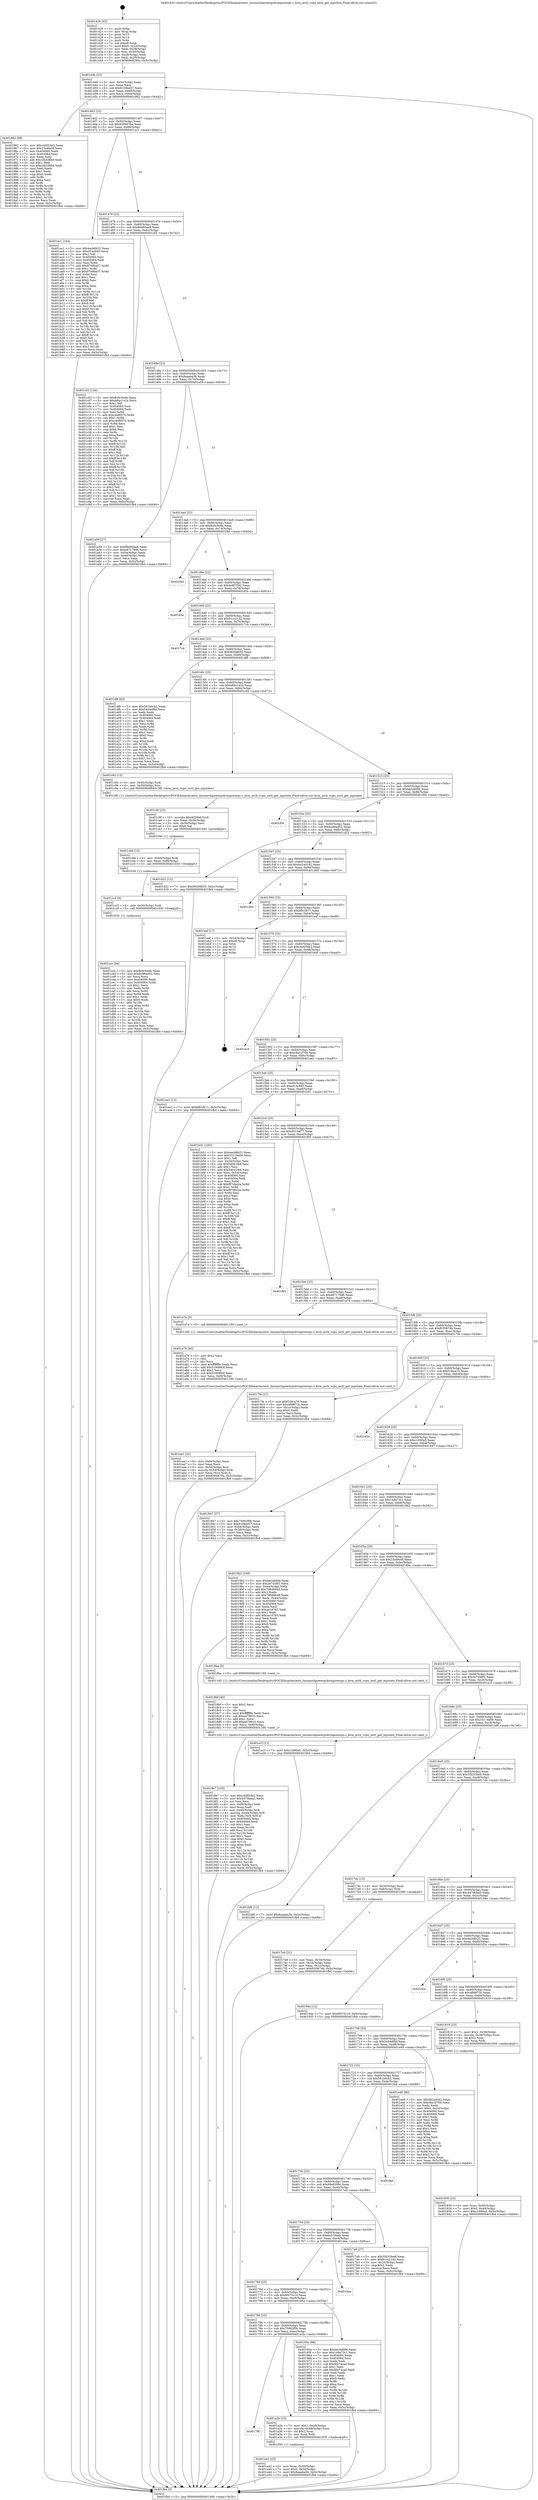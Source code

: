 digraph "0x401420" {
  label = "0x401420 (/mnt/c/Users/mathe/Desktop/tcc/POCII/binaries/extr_linuxarchpowerpckvmpowerpc.c_kvm_arch_vcpu_ioctl_get_mpstate_Final-ollvm.out::main(0))"
  labelloc = "t"
  node[shape=record]

  Entry [label="",width=0.3,height=0.3,shape=circle,fillcolor=black,style=filled]
  "0x40144b" [label="{
     0x40144b [23]\l
     | [instrs]\l
     &nbsp;&nbsp;0x40144b \<+3\>: mov -0x5c(%rbp),%eax\l
     &nbsp;&nbsp;0x40144e \<+2\>: mov %eax,%ecx\l
     &nbsp;&nbsp;0x401450 \<+6\>: sub $0x8108ed57,%ecx\l
     &nbsp;&nbsp;0x401456 \<+3\>: mov %eax,-0x60(%rbp)\l
     &nbsp;&nbsp;0x401459 \<+3\>: mov %ecx,-0x64(%rbp)\l
     &nbsp;&nbsp;0x40145c \<+6\>: je 0000000000401862 \<main+0x442\>\l
  }"]
  "0x401862" [label="{
     0x401862 [88]\l
     | [instrs]\l
     &nbsp;&nbsp;0x401862 \<+5\>: mov $0xc4d054e2,%eax\l
     &nbsp;&nbsp;0x401867 \<+5\>: mov $0x23a46c0f,%ecx\l
     &nbsp;&nbsp;0x40186c \<+7\>: mov 0x404060,%edx\l
     &nbsp;&nbsp;0x401873 \<+7\>: mov 0x404064,%esi\l
     &nbsp;&nbsp;0x40187a \<+2\>: mov %edx,%edi\l
     &nbsp;&nbsp;0x40187c \<+6\>: add $0xc3b338b9,%edi\l
     &nbsp;&nbsp;0x401882 \<+3\>: sub $0x1,%edi\l
     &nbsp;&nbsp;0x401885 \<+6\>: sub $0xc3b338b9,%edi\l
     &nbsp;&nbsp;0x40188b \<+3\>: imul %edi,%edx\l
     &nbsp;&nbsp;0x40188e \<+3\>: and $0x1,%edx\l
     &nbsp;&nbsp;0x401891 \<+3\>: cmp $0x0,%edx\l
     &nbsp;&nbsp;0x401894 \<+4\>: sete %r8b\l
     &nbsp;&nbsp;0x401898 \<+3\>: cmp $0xa,%esi\l
     &nbsp;&nbsp;0x40189b \<+4\>: setl %r9b\l
     &nbsp;&nbsp;0x40189f \<+3\>: mov %r8b,%r10b\l
     &nbsp;&nbsp;0x4018a2 \<+3\>: and %r9b,%r10b\l
     &nbsp;&nbsp;0x4018a5 \<+3\>: xor %r9b,%r8b\l
     &nbsp;&nbsp;0x4018a8 \<+3\>: or %r8b,%r10b\l
     &nbsp;&nbsp;0x4018ab \<+4\>: test $0x1,%r10b\l
     &nbsp;&nbsp;0x4018af \<+3\>: cmovne %ecx,%eax\l
     &nbsp;&nbsp;0x4018b2 \<+3\>: mov %eax,-0x5c(%rbp)\l
     &nbsp;&nbsp;0x4018b5 \<+5\>: jmp 0000000000401fb4 \<main+0xb94\>\l
  }"]
  "0x401462" [label="{
     0x401462 [22]\l
     | [instrs]\l
     &nbsp;&nbsp;0x401462 \<+5\>: jmp 0000000000401467 \<main+0x47\>\l
     &nbsp;&nbsp;0x401467 \<+3\>: mov -0x60(%rbp),%eax\l
     &nbsp;&nbsp;0x40146a \<+5\>: sub $0x839487ba,%eax\l
     &nbsp;&nbsp;0x40146f \<+3\>: mov %eax,-0x68(%rbp)\l
     &nbsp;&nbsp;0x401472 \<+6\>: je 0000000000401ac1 \<main+0x6a1\>\l
  }"]
  Exit [label="",width=0.3,height=0.3,shape=circle,fillcolor=black,style=filled,peripheries=2]
  "0x401ac1" [label="{
     0x401ac1 [144]\l
     | [instrs]\l
     &nbsp;&nbsp;0x401ac1 \<+5\>: mov $0x4ecb8b22,%eax\l
     &nbsp;&nbsp;0x401ac6 \<+5\>: mov $0xcf14c945,%ecx\l
     &nbsp;&nbsp;0x401acb \<+2\>: mov $0x1,%dl\l
     &nbsp;&nbsp;0x401acd \<+7\>: mov 0x404060,%esi\l
     &nbsp;&nbsp;0x401ad4 \<+7\>: mov 0x404064,%edi\l
     &nbsp;&nbsp;0x401adb \<+3\>: mov %esi,%r8d\l
     &nbsp;&nbsp;0x401ade \<+7\>: add $0x9709ba57,%r8d\l
     &nbsp;&nbsp;0x401ae5 \<+4\>: sub $0x1,%r8d\l
     &nbsp;&nbsp;0x401ae9 \<+7\>: sub $0x9709ba57,%r8d\l
     &nbsp;&nbsp;0x401af0 \<+4\>: imul %r8d,%esi\l
     &nbsp;&nbsp;0x401af4 \<+3\>: and $0x1,%esi\l
     &nbsp;&nbsp;0x401af7 \<+3\>: cmp $0x0,%esi\l
     &nbsp;&nbsp;0x401afa \<+4\>: sete %r9b\l
     &nbsp;&nbsp;0x401afe \<+3\>: cmp $0xa,%edi\l
     &nbsp;&nbsp;0x401b01 \<+4\>: setl %r10b\l
     &nbsp;&nbsp;0x401b05 \<+3\>: mov %r9b,%r11b\l
     &nbsp;&nbsp;0x401b08 \<+4\>: xor $0xff,%r11b\l
     &nbsp;&nbsp;0x401b0c \<+3\>: mov %r10b,%bl\l
     &nbsp;&nbsp;0x401b0f \<+3\>: xor $0xff,%bl\l
     &nbsp;&nbsp;0x401b12 \<+3\>: xor $0x0,%dl\l
     &nbsp;&nbsp;0x401b15 \<+3\>: mov %r11b,%r14b\l
     &nbsp;&nbsp;0x401b18 \<+4\>: and $0x0,%r14b\l
     &nbsp;&nbsp;0x401b1c \<+3\>: and %dl,%r9b\l
     &nbsp;&nbsp;0x401b1f \<+3\>: mov %bl,%r15b\l
     &nbsp;&nbsp;0x401b22 \<+4\>: and $0x0,%r15b\l
     &nbsp;&nbsp;0x401b26 \<+3\>: and %dl,%r10b\l
     &nbsp;&nbsp;0x401b29 \<+3\>: or %r9b,%r14b\l
     &nbsp;&nbsp;0x401b2c \<+3\>: or %r10b,%r15b\l
     &nbsp;&nbsp;0x401b2f \<+3\>: xor %r15b,%r14b\l
     &nbsp;&nbsp;0x401b32 \<+3\>: or %bl,%r11b\l
     &nbsp;&nbsp;0x401b35 \<+4\>: xor $0xff,%r11b\l
     &nbsp;&nbsp;0x401b39 \<+3\>: or $0x0,%dl\l
     &nbsp;&nbsp;0x401b3c \<+3\>: and %dl,%r11b\l
     &nbsp;&nbsp;0x401b3f \<+3\>: or %r11b,%r14b\l
     &nbsp;&nbsp;0x401b42 \<+4\>: test $0x1,%r14b\l
     &nbsp;&nbsp;0x401b46 \<+3\>: cmovne %ecx,%eax\l
     &nbsp;&nbsp;0x401b49 \<+3\>: mov %eax,-0x5c(%rbp)\l
     &nbsp;&nbsp;0x401b4c \<+5\>: jmp 0000000000401fb4 \<main+0xb94\>\l
  }"]
  "0x401478" [label="{
     0x401478 [22]\l
     | [instrs]\l
     &nbsp;&nbsp;0x401478 \<+5\>: jmp 000000000040147d \<main+0x5d\>\l
     &nbsp;&nbsp;0x40147d \<+3\>: mov -0x60(%rbp),%eax\l
     &nbsp;&nbsp;0x401480 \<+5\>: sub $0x86d94aa9,%eax\l
     &nbsp;&nbsp;0x401485 \<+3\>: mov %eax,-0x6c(%rbp)\l
     &nbsp;&nbsp;0x401488 \<+6\>: je 0000000000401c02 \<main+0x7e2\>\l
  }"]
  "0x401cce" [label="{
     0x401cce [84]\l
     | [instrs]\l
     &nbsp;&nbsp;0x401cce \<+5\>: mov $0x8c6c5e4b,%eax\l
     &nbsp;&nbsp;0x401cd3 \<+5\>: mov $0xbc96ed52,%esi\l
     &nbsp;&nbsp;0x401cd8 \<+2\>: xor %ecx,%ecx\l
     &nbsp;&nbsp;0x401cda \<+7\>: mov 0x404060,%edx\l
     &nbsp;&nbsp;0x401ce1 \<+8\>: mov 0x404064,%r8d\l
     &nbsp;&nbsp;0x401ce9 \<+3\>: sub $0x1,%ecx\l
     &nbsp;&nbsp;0x401cec \<+3\>: mov %edx,%r9d\l
     &nbsp;&nbsp;0x401cef \<+3\>: add %ecx,%r9d\l
     &nbsp;&nbsp;0x401cf2 \<+4\>: imul %r9d,%edx\l
     &nbsp;&nbsp;0x401cf6 \<+3\>: and $0x1,%edx\l
     &nbsp;&nbsp;0x401cf9 \<+3\>: cmp $0x0,%edx\l
     &nbsp;&nbsp;0x401cfc \<+4\>: sete %r10b\l
     &nbsp;&nbsp;0x401d00 \<+4\>: cmp $0xa,%r8d\l
     &nbsp;&nbsp;0x401d04 \<+4\>: setl %r11b\l
     &nbsp;&nbsp;0x401d08 \<+3\>: mov %r10b,%bl\l
     &nbsp;&nbsp;0x401d0b \<+3\>: and %r11b,%bl\l
     &nbsp;&nbsp;0x401d0e \<+3\>: xor %r11b,%r10b\l
     &nbsp;&nbsp;0x401d11 \<+3\>: or %r10b,%bl\l
     &nbsp;&nbsp;0x401d14 \<+3\>: test $0x1,%bl\l
     &nbsp;&nbsp;0x401d17 \<+3\>: cmovne %esi,%eax\l
     &nbsp;&nbsp;0x401d1a \<+3\>: mov %eax,-0x5c(%rbp)\l
     &nbsp;&nbsp;0x401d1d \<+5\>: jmp 0000000000401fb4 \<main+0xb94\>\l
  }"]
  "0x401c02" [label="{
     0x401c02 [144]\l
     | [instrs]\l
     &nbsp;&nbsp;0x401c02 \<+5\>: mov $0x8c6c5e4b,%eax\l
     &nbsp;&nbsp;0x401c07 \<+5\>: mov $0xb84c141b,%ecx\l
     &nbsp;&nbsp;0x401c0c \<+2\>: mov $0x1,%dl\l
     &nbsp;&nbsp;0x401c0e \<+7\>: mov 0x404060,%esi\l
     &nbsp;&nbsp;0x401c15 \<+7\>: mov 0x404064,%edi\l
     &nbsp;&nbsp;0x401c1c \<+3\>: mov %esi,%r8d\l
     &nbsp;&nbsp;0x401c1f \<+7\>: add $0xc4e8f370,%r8d\l
     &nbsp;&nbsp;0x401c26 \<+4\>: sub $0x1,%r8d\l
     &nbsp;&nbsp;0x401c2a \<+7\>: sub $0xc4e8f370,%r8d\l
     &nbsp;&nbsp;0x401c31 \<+4\>: imul %r8d,%esi\l
     &nbsp;&nbsp;0x401c35 \<+3\>: and $0x1,%esi\l
     &nbsp;&nbsp;0x401c38 \<+3\>: cmp $0x0,%esi\l
     &nbsp;&nbsp;0x401c3b \<+4\>: sete %r9b\l
     &nbsp;&nbsp;0x401c3f \<+3\>: cmp $0xa,%edi\l
     &nbsp;&nbsp;0x401c42 \<+4\>: setl %r10b\l
     &nbsp;&nbsp;0x401c46 \<+3\>: mov %r9b,%r11b\l
     &nbsp;&nbsp;0x401c49 \<+4\>: xor $0xff,%r11b\l
     &nbsp;&nbsp;0x401c4d \<+3\>: mov %r10b,%bl\l
     &nbsp;&nbsp;0x401c50 \<+3\>: xor $0xff,%bl\l
     &nbsp;&nbsp;0x401c53 \<+3\>: xor $0x1,%dl\l
     &nbsp;&nbsp;0x401c56 \<+3\>: mov %r11b,%r14b\l
     &nbsp;&nbsp;0x401c59 \<+4\>: and $0xff,%r14b\l
     &nbsp;&nbsp;0x401c5d \<+3\>: and %dl,%r9b\l
     &nbsp;&nbsp;0x401c60 \<+3\>: mov %bl,%r15b\l
     &nbsp;&nbsp;0x401c63 \<+4\>: and $0xff,%r15b\l
     &nbsp;&nbsp;0x401c67 \<+3\>: and %dl,%r10b\l
     &nbsp;&nbsp;0x401c6a \<+3\>: or %r9b,%r14b\l
     &nbsp;&nbsp;0x401c6d \<+3\>: or %r10b,%r15b\l
     &nbsp;&nbsp;0x401c70 \<+3\>: xor %r15b,%r14b\l
     &nbsp;&nbsp;0x401c73 \<+3\>: or %bl,%r11b\l
     &nbsp;&nbsp;0x401c76 \<+4\>: xor $0xff,%r11b\l
     &nbsp;&nbsp;0x401c7a \<+3\>: or $0x1,%dl\l
     &nbsp;&nbsp;0x401c7d \<+3\>: and %dl,%r11b\l
     &nbsp;&nbsp;0x401c80 \<+3\>: or %r11b,%r14b\l
     &nbsp;&nbsp;0x401c83 \<+4\>: test $0x1,%r14b\l
     &nbsp;&nbsp;0x401c87 \<+3\>: cmovne %ecx,%eax\l
     &nbsp;&nbsp;0x401c8a \<+3\>: mov %eax,-0x5c(%rbp)\l
     &nbsp;&nbsp;0x401c8d \<+5\>: jmp 0000000000401fb4 \<main+0xb94\>\l
  }"]
  "0x40148e" [label="{
     0x40148e [22]\l
     | [instrs]\l
     &nbsp;&nbsp;0x40148e \<+5\>: jmp 0000000000401493 \<main+0x73\>\l
     &nbsp;&nbsp;0x401493 \<+3\>: mov -0x60(%rbp),%eax\l
     &nbsp;&nbsp;0x401496 \<+5\>: sub $0x8aaaba3b,%eax\l
     &nbsp;&nbsp;0x40149b \<+3\>: mov %eax,-0x70(%rbp)\l
     &nbsp;&nbsp;0x40149e \<+6\>: je 0000000000401a59 \<main+0x639\>\l
  }"]
  "0x401cc5" [label="{
     0x401cc5 [9]\l
     | [instrs]\l
     &nbsp;&nbsp;0x401cc5 \<+4\>: mov -0x50(%rbp),%rdi\l
     &nbsp;&nbsp;0x401cc9 \<+5\>: call 0000000000401030 \<free@plt\>\l
     | [calls]\l
     &nbsp;&nbsp;0x401030 \{1\} (unknown)\l
  }"]
  "0x401a59" [label="{
     0x401a59 [27]\l
     | [instrs]\l
     &nbsp;&nbsp;0x401a59 \<+5\>: mov $0x86d94aa9,%eax\l
     &nbsp;&nbsp;0x401a5e \<+5\>: mov $0xe87179d6,%ecx\l
     &nbsp;&nbsp;0x401a63 \<+3\>: mov -0x54(%rbp),%edx\l
     &nbsp;&nbsp;0x401a66 \<+3\>: cmp -0x48(%rbp),%edx\l
     &nbsp;&nbsp;0x401a69 \<+3\>: cmovl %ecx,%eax\l
     &nbsp;&nbsp;0x401a6c \<+3\>: mov %eax,-0x5c(%rbp)\l
     &nbsp;&nbsp;0x401a6f \<+5\>: jmp 0000000000401fb4 \<main+0xb94\>\l
  }"]
  "0x4014a4" [label="{
     0x4014a4 [22]\l
     | [instrs]\l
     &nbsp;&nbsp;0x4014a4 \<+5\>: jmp 00000000004014a9 \<main+0x89\>\l
     &nbsp;&nbsp;0x4014a9 \<+3\>: mov -0x60(%rbp),%eax\l
     &nbsp;&nbsp;0x4014ac \<+5\>: sub $0x8c6c5e4b,%eax\l
     &nbsp;&nbsp;0x4014b1 \<+3\>: mov %eax,-0x74(%rbp)\l
     &nbsp;&nbsp;0x4014b4 \<+6\>: je 0000000000401f4d \<main+0xb2d\>\l
  }"]
  "0x401cb6" [label="{
     0x401cb6 [15]\l
     | [instrs]\l
     &nbsp;&nbsp;0x401cb6 \<+4\>: mov -0x40(%rbp),%rdi\l
     &nbsp;&nbsp;0x401cba \<+6\>: mov %eax,-0xf8(%rbp)\l
     &nbsp;&nbsp;0x401cc0 \<+5\>: call 0000000000401030 \<free@plt\>\l
     | [calls]\l
     &nbsp;&nbsp;0x401030 \{1\} (unknown)\l
  }"]
  "0x401f4d" [label="{
     0x401f4d\l
  }", style=dashed]
  "0x4014ba" [label="{
     0x4014ba [22]\l
     | [instrs]\l
     &nbsp;&nbsp;0x4014ba \<+5\>: jmp 00000000004014bf \<main+0x9f\>\l
     &nbsp;&nbsp;0x4014bf \<+3\>: mov -0x60(%rbp),%eax\l
     &nbsp;&nbsp;0x4014c2 \<+5\>: sub $0x8e8f7592,%eax\l
     &nbsp;&nbsp;0x4014c7 \<+3\>: mov %eax,-0x78(%rbp)\l
     &nbsp;&nbsp;0x4014ca \<+6\>: je 0000000000401d3a \<main+0x91a\>\l
  }"]
  "0x401c9f" [label="{
     0x401c9f [23]\l
     | [instrs]\l
     &nbsp;&nbsp;0x401c9f \<+10\>: movabs $0x4020b6,%rdi\l
     &nbsp;&nbsp;0x401ca9 \<+3\>: mov %eax,-0x58(%rbp)\l
     &nbsp;&nbsp;0x401cac \<+3\>: mov -0x58(%rbp),%esi\l
     &nbsp;&nbsp;0x401caf \<+2\>: mov $0x0,%al\l
     &nbsp;&nbsp;0x401cb1 \<+5\>: call 0000000000401040 \<printf@plt\>\l
     | [calls]\l
     &nbsp;&nbsp;0x401040 \{1\} (unknown)\l
  }"]
  "0x401d3a" [label="{
     0x401d3a\l
  }", style=dashed]
  "0x4014d0" [label="{
     0x4014d0 [22]\l
     | [instrs]\l
     &nbsp;&nbsp;0x4014d0 \<+5\>: jmp 00000000004014d5 \<main+0xb5\>\l
     &nbsp;&nbsp;0x4014d5 \<+3\>: mov -0x60(%rbp),%eax\l
     &nbsp;&nbsp;0x4014d8 \<+5\>: sub $0x91cc21d2,%eax\l
     &nbsp;&nbsp;0x4014dd \<+3\>: mov %eax,-0x7c(%rbp)\l
     &nbsp;&nbsp;0x4014e0 \<+6\>: je 00000000004017c4 \<main+0x3a4\>\l
  }"]
  "0x401aa1" [label="{
     0x401aa1 [32]\l
     | [instrs]\l
     &nbsp;&nbsp;0x401aa1 \<+6\>: mov -0xf4(%rbp),%ecx\l
     &nbsp;&nbsp;0x401aa7 \<+3\>: imul %eax,%ecx\l
     &nbsp;&nbsp;0x401aaa \<+4\>: mov -0x50(%rbp),%rsi\l
     &nbsp;&nbsp;0x401aae \<+4\>: movslq -0x54(%rbp),%rdi\l
     &nbsp;&nbsp;0x401ab2 \<+3\>: mov %ecx,(%rsi,%rdi,4)\l
     &nbsp;&nbsp;0x401ab5 \<+7\>: movl $0x839487ba,-0x5c(%rbp)\l
     &nbsp;&nbsp;0x401abc \<+5\>: jmp 0000000000401fb4 \<main+0xb94\>\l
  }"]
  "0x4017c4" [label="{
     0x4017c4\l
  }", style=dashed]
  "0x4014e6" [label="{
     0x4014e6 [22]\l
     | [instrs]\l
     &nbsp;&nbsp;0x4014e6 \<+5\>: jmp 00000000004014eb \<main+0xcb\>\l
     &nbsp;&nbsp;0x4014eb \<+3\>: mov -0x60(%rbp),%eax\l
     &nbsp;&nbsp;0x4014ee \<+5\>: sub $0x96306b35,%eax\l
     &nbsp;&nbsp;0x4014f3 \<+3\>: mov %eax,-0x80(%rbp)\l
     &nbsp;&nbsp;0x4014f6 \<+6\>: je 0000000000401df6 \<main+0x9d6\>\l
  }"]
  "0x401a79" [label="{
     0x401a79 [40]\l
     | [instrs]\l
     &nbsp;&nbsp;0x401a79 \<+5\>: mov $0x2,%ecx\l
     &nbsp;&nbsp;0x401a7e \<+1\>: cltd\l
     &nbsp;&nbsp;0x401a7f \<+2\>: idiv %ecx\l
     &nbsp;&nbsp;0x401a81 \<+6\>: imul $0xfffffffe,%edx,%ecx\l
     &nbsp;&nbsp;0x401a87 \<+6\>: add $0x5190983f,%ecx\l
     &nbsp;&nbsp;0x401a8d \<+3\>: add $0x1,%ecx\l
     &nbsp;&nbsp;0x401a90 \<+6\>: sub $0x5190983f,%ecx\l
     &nbsp;&nbsp;0x401a96 \<+6\>: mov %ecx,-0xf4(%rbp)\l
     &nbsp;&nbsp;0x401a9c \<+5\>: call 0000000000401160 \<next_i\>\l
     | [calls]\l
     &nbsp;&nbsp;0x401160 \{1\} (/mnt/c/Users/mathe/Desktop/tcc/POCII/binaries/extr_linuxarchpowerpckvmpowerpc.c_kvm_arch_vcpu_ioctl_get_mpstate_Final-ollvm.out::next_i)\l
  }"]
  "0x401df6" [label="{
     0x401df6 [83]\l
     | [instrs]\l
     &nbsp;&nbsp;0x401df6 \<+5\>: mov $0x581b0cb2,%eax\l
     &nbsp;&nbsp;0x401dfb \<+5\>: mov $0x5444d9bf,%ecx\l
     &nbsp;&nbsp;0x401e00 \<+2\>: xor %edx,%edx\l
     &nbsp;&nbsp;0x401e02 \<+7\>: mov 0x404060,%esi\l
     &nbsp;&nbsp;0x401e09 \<+7\>: mov 0x404064,%edi\l
     &nbsp;&nbsp;0x401e10 \<+3\>: sub $0x1,%edx\l
     &nbsp;&nbsp;0x401e13 \<+3\>: mov %esi,%r8d\l
     &nbsp;&nbsp;0x401e16 \<+3\>: add %edx,%r8d\l
     &nbsp;&nbsp;0x401e19 \<+4\>: imul %r8d,%esi\l
     &nbsp;&nbsp;0x401e1d \<+3\>: and $0x1,%esi\l
     &nbsp;&nbsp;0x401e20 \<+3\>: cmp $0x0,%esi\l
     &nbsp;&nbsp;0x401e23 \<+4\>: sete %r9b\l
     &nbsp;&nbsp;0x401e27 \<+3\>: cmp $0xa,%edi\l
     &nbsp;&nbsp;0x401e2a \<+4\>: setl %r10b\l
     &nbsp;&nbsp;0x401e2e \<+3\>: mov %r9b,%r11b\l
     &nbsp;&nbsp;0x401e31 \<+3\>: and %r10b,%r11b\l
     &nbsp;&nbsp;0x401e34 \<+3\>: xor %r10b,%r9b\l
     &nbsp;&nbsp;0x401e37 \<+3\>: or %r9b,%r11b\l
     &nbsp;&nbsp;0x401e3a \<+4\>: test $0x1,%r11b\l
     &nbsp;&nbsp;0x401e3e \<+3\>: cmovne %ecx,%eax\l
     &nbsp;&nbsp;0x401e41 \<+3\>: mov %eax,-0x5c(%rbp)\l
     &nbsp;&nbsp;0x401e44 \<+5\>: jmp 0000000000401fb4 \<main+0xb94\>\l
  }"]
  "0x4014fc" [label="{
     0x4014fc [25]\l
     | [instrs]\l
     &nbsp;&nbsp;0x4014fc \<+5\>: jmp 0000000000401501 \<main+0xe1\>\l
     &nbsp;&nbsp;0x401501 \<+3\>: mov -0x60(%rbp),%eax\l
     &nbsp;&nbsp;0x401504 \<+5\>: sub $0xb84c141b,%eax\l
     &nbsp;&nbsp;0x401509 \<+6\>: mov %eax,-0x84(%rbp)\l
     &nbsp;&nbsp;0x40150f \<+6\>: je 0000000000401c92 \<main+0x872\>\l
  }"]
  "0x401a42" [label="{
     0x401a42 [23]\l
     | [instrs]\l
     &nbsp;&nbsp;0x401a42 \<+4\>: mov %rax,-0x50(%rbp)\l
     &nbsp;&nbsp;0x401a46 \<+7\>: movl $0x0,-0x54(%rbp)\l
     &nbsp;&nbsp;0x401a4d \<+7\>: movl $0x8aaaba3b,-0x5c(%rbp)\l
     &nbsp;&nbsp;0x401a54 \<+5\>: jmp 0000000000401fb4 \<main+0xb94\>\l
  }"]
  "0x401c92" [label="{
     0x401c92 [13]\l
     | [instrs]\l
     &nbsp;&nbsp;0x401c92 \<+4\>: mov -0x40(%rbp),%rdi\l
     &nbsp;&nbsp;0x401c96 \<+4\>: mov -0x50(%rbp),%rsi\l
     &nbsp;&nbsp;0x401c9a \<+5\>: call 00000000004013f0 \<kvm_arch_vcpu_ioctl_get_mpstate\>\l
     | [calls]\l
     &nbsp;&nbsp;0x4013f0 \{1\} (/mnt/c/Users/mathe/Desktop/tcc/POCII/binaries/extr_linuxarchpowerpckvmpowerpc.c_kvm_arch_vcpu_ioctl_get_mpstate_Final-ollvm.out::kvm_arch_vcpu_ioctl_get_mpstate)\l
  }"]
  "0x401515" [label="{
     0x401515 [25]\l
     | [instrs]\l
     &nbsp;&nbsp;0x401515 \<+5\>: jmp 000000000040151a \<main+0xfa\>\l
     &nbsp;&nbsp;0x40151a \<+3\>: mov -0x60(%rbp),%eax\l
     &nbsp;&nbsp;0x40151d \<+5\>: sub $0xbb3a66fd,%eax\l
     &nbsp;&nbsp;0x401522 \<+6\>: mov %eax,-0x88(%rbp)\l
     &nbsp;&nbsp;0x401528 \<+6\>: je 0000000000401f0d \<main+0xaed\>\l
  }"]
  "0x40179f" [label="{
     0x40179f\l
  }", style=dashed]
  "0x401f0d" [label="{
     0x401f0d\l
  }", style=dashed]
  "0x40152e" [label="{
     0x40152e [25]\l
     | [instrs]\l
     &nbsp;&nbsp;0x40152e \<+5\>: jmp 0000000000401533 \<main+0x113\>\l
     &nbsp;&nbsp;0x401533 \<+3\>: mov -0x60(%rbp),%eax\l
     &nbsp;&nbsp;0x401536 \<+5\>: sub $0xbc96ed52,%eax\l
     &nbsp;&nbsp;0x40153b \<+6\>: mov %eax,-0x8c(%rbp)\l
     &nbsp;&nbsp;0x401541 \<+6\>: je 0000000000401d22 \<main+0x902\>\l
  }"]
  "0x401a2b" [label="{
     0x401a2b [23]\l
     | [instrs]\l
     &nbsp;&nbsp;0x401a2b \<+7\>: movl $0x1,-0x48(%rbp)\l
     &nbsp;&nbsp;0x401a32 \<+4\>: movslq -0x48(%rbp),%rax\l
     &nbsp;&nbsp;0x401a36 \<+4\>: shl $0x2,%rax\l
     &nbsp;&nbsp;0x401a3a \<+3\>: mov %rax,%rdi\l
     &nbsp;&nbsp;0x401a3d \<+5\>: call 0000000000401050 \<malloc@plt\>\l
     | [calls]\l
     &nbsp;&nbsp;0x401050 \{1\} (unknown)\l
  }"]
  "0x401d22" [label="{
     0x401d22 [12]\l
     | [instrs]\l
     &nbsp;&nbsp;0x401d22 \<+7\>: movl $0x96306b35,-0x5c(%rbp)\l
     &nbsp;&nbsp;0x401d29 \<+5\>: jmp 0000000000401fb4 \<main+0xb94\>\l
  }"]
  "0x401547" [label="{
     0x401547 [25]\l
     | [instrs]\l
     &nbsp;&nbsp;0x401547 \<+5\>: jmp 000000000040154c \<main+0x12c\>\l
     &nbsp;&nbsp;0x40154c \<+3\>: mov -0x60(%rbp),%eax\l
     &nbsp;&nbsp;0x40154f \<+5\>: sub $0xbd1e0182,%eax\l
     &nbsp;&nbsp;0x401554 \<+6\>: mov %eax,-0x90(%rbp)\l
     &nbsp;&nbsp;0x40155a \<+6\>: je 0000000000401d92 \<main+0x972\>\l
  }"]
  "0x401786" [label="{
     0x401786 [25]\l
     | [instrs]\l
     &nbsp;&nbsp;0x401786 \<+5\>: jmp 000000000040178b \<main+0x36b\>\l
     &nbsp;&nbsp;0x40178b \<+3\>: mov -0x60(%rbp),%eax\l
     &nbsp;&nbsp;0x40178e \<+5\>: sub $0x75902f0b,%eax\l
     &nbsp;&nbsp;0x401793 \<+6\>: mov %eax,-0xec(%rbp)\l
     &nbsp;&nbsp;0x401799 \<+6\>: je 0000000000401a2b \<main+0x60b\>\l
  }"]
  "0x401d92" [label="{
     0x401d92\l
  }", style=dashed]
  "0x401560" [label="{
     0x401560 [25]\l
     | [instrs]\l
     &nbsp;&nbsp;0x401560 \<+5\>: jmp 0000000000401565 \<main+0x145\>\l
     &nbsp;&nbsp;0x401565 \<+3\>: mov -0x60(%rbp),%eax\l
     &nbsp;&nbsp;0x401568 \<+5\>: sub $0xbfb1fb71,%eax\l
     &nbsp;&nbsp;0x40156d \<+6\>: mov %eax,-0x94(%rbp)\l
     &nbsp;&nbsp;0x401573 \<+6\>: je 0000000000401eaf \<main+0xa8f\>\l
  }"]
  "0x40195a" [label="{
     0x40195a [88]\l
     | [instrs]\l
     &nbsp;&nbsp;0x40195a \<+5\>: mov $0xbb3a66fd,%eax\l
     &nbsp;&nbsp;0x40195f \<+5\>: mov $0x149a73c1,%ecx\l
     &nbsp;&nbsp;0x401964 \<+7\>: mov 0x404060,%edx\l
     &nbsp;&nbsp;0x40196b \<+7\>: mov 0x404064,%esi\l
     &nbsp;&nbsp;0x401972 \<+2\>: mov %edx,%edi\l
     &nbsp;&nbsp;0x401974 \<+6\>: sub $0xfd474cad,%edi\l
     &nbsp;&nbsp;0x40197a \<+3\>: sub $0x1,%edi\l
     &nbsp;&nbsp;0x40197d \<+6\>: add $0xfd474cad,%edi\l
     &nbsp;&nbsp;0x401983 \<+3\>: imul %edi,%edx\l
     &nbsp;&nbsp;0x401986 \<+3\>: and $0x1,%edx\l
     &nbsp;&nbsp;0x401989 \<+3\>: cmp $0x0,%edx\l
     &nbsp;&nbsp;0x40198c \<+4\>: sete %r8b\l
     &nbsp;&nbsp;0x401990 \<+3\>: cmp $0xa,%esi\l
     &nbsp;&nbsp;0x401993 \<+4\>: setl %r9b\l
     &nbsp;&nbsp;0x401997 \<+3\>: mov %r8b,%r10b\l
     &nbsp;&nbsp;0x40199a \<+3\>: and %r9b,%r10b\l
     &nbsp;&nbsp;0x40199d \<+3\>: xor %r9b,%r8b\l
     &nbsp;&nbsp;0x4019a0 \<+3\>: or %r8b,%r10b\l
     &nbsp;&nbsp;0x4019a3 \<+4\>: test $0x1,%r10b\l
     &nbsp;&nbsp;0x4019a7 \<+3\>: cmovne %ecx,%eax\l
     &nbsp;&nbsp;0x4019aa \<+3\>: mov %eax,-0x5c(%rbp)\l
     &nbsp;&nbsp;0x4019ad \<+5\>: jmp 0000000000401fb4 \<main+0xb94\>\l
  }"]
  "0x401eaf" [label="{
     0x401eaf [17]\l
     | [instrs]\l
     &nbsp;&nbsp;0x401eaf \<+3\>: mov -0x24(%rbp),%eax\l
     &nbsp;&nbsp;0x401eb2 \<+7\>: add $0xe8,%rsp\l
     &nbsp;&nbsp;0x401eb9 \<+1\>: pop %rbx\l
     &nbsp;&nbsp;0x401eba \<+2\>: pop %r14\l
     &nbsp;&nbsp;0x401ebc \<+2\>: pop %r15\l
     &nbsp;&nbsp;0x401ebe \<+1\>: pop %rbp\l
     &nbsp;&nbsp;0x401ebf \<+1\>: ret\l
  }"]
  "0x401579" [label="{
     0x401579 [25]\l
     | [instrs]\l
     &nbsp;&nbsp;0x401579 \<+5\>: jmp 000000000040157e \<main+0x15e\>\l
     &nbsp;&nbsp;0x40157e \<+3\>: mov -0x60(%rbp),%eax\l
     &nbsp;&nbsp;0x401581 \<+5\>: sub $0xc4d054e2,%eax\l
     &nbsp;&nbsp;0x401586 \<+6\>: mov %eax,-0x98(%rbp)\l
     &nbsp;&nbsp;0x40158c \<+6\>: je 0000000000401ec0 \<main+0xaa0\>\l
  }"]
  "0x40176d" [label="{
     0x40176d [25]\l
     | [instrs]\l
     &nbsp;&nbsp;0x40176d \<+5\>: jmp 0000000000401772 \<main+0x352\>\l
     &nbsp;&nbsp;0x401772 \<+3\>: mov -0x60(%rbp),%eax\l
     &nbsp;&nbsp;0x401775 \<+5\>: sub $0x6f475c10,%eax\l
     &nbsp;&nbsp;0x40177a \<+6\>: mov %eax,-0xe8(%rbp)\l
     &nbsp;&nbsp;0x401780 \<+6\>: je 000000000040195a \<main+0x53a\>\l
  }"]
  "0x401ec0" [label="{
     0x401ec0\l
  }", style=dashed]
  "0x401592" [label="{
     0x401592 [25]\l
     | [instrs]\l
     &nbsp;&nbsp;0x401592 \<+5\>: jmp 0000000000401597 \<main+0x177\>\l
     &nbsp;&nbsp;0x401597 \<+3\>: mov -0x60(%rbp),%eax\l
     &nbsp;&nbsp;0x40159a \<+5\>: sub $0xc8a1d709,%eax\l
     &nbsp;&nbsp;0x40159f \<+6\>: mov %eax,-0x9c(%rbp)\l
     &nbsp;&nbsp;0x4015a5 \<+6\>: je 0000000000401ea3 \<main+0xa83\>\l
  }"]
  "0x401dea" [label="{
     0x401dea\l
  }", style=dashed]
  "0x401ea3" [label="{
     0x401ea3 [12]\l
     | [instrs]\l
     &nbsp;&nbsp;0x401ea3 \<+7\>: movl $0xbfb1fb71,-0x5c(%rbp)\l
     &nbsp;&nbsp;0x401eaa \<+5\>: jmp 0000000000401fb4 \<main+0xb94\>\l
  }"]
  "0x4015ab" [label="{
     0x4015ab [25]\l
     | [instrs]\l
     &nbsp;&nbsp;0x4015ab \<+5\>: jmp 00000000004015b0 \<main+0x190\>\l
     &nbsp;&nbsp;0x4015b0 \<+3\>: mov -0x60(%rbp),%eax\l
     &nbsp;&nbsp;0x4015b3 \<+5\>: sub $0xcf14c945,%eax\l
     &nbsp;&nbsp;0x4015b8 \<+6\>: mov %eax,-0xa0(%rbp)\l
     &nbsp;&nbsp;0x4015be \<+6\>: je 0000000000401b51 \<main+0x731\>\l
  }"]
  "0x4018e7" [label="{
     0x4018e7 [103]\l
     | [instrs]\l
     &nbsp;&nbsp;0x4018e7 \<+5\>: mov $0xc4d054e2,%ecx\l
     &nbsp;&nbsp;0x4018ec \<+5\>: mov $0x4479bba5,%edx\l
     &nbsp;&nbsp;0x4018f1 \<+2\>: xor %esi,%esi\l
     &nbsp;&nbsp;0x4018f3 \<+6\>: mov -0xf0(%rbp),%edi\l
     &nbsp;&nbsp;0x4018f9 \<+3\>: imul %eax,%edi\l
     &nbsp;&nbsp;0x4018fc \<+4\>: mov -0x40(%rbp),%r8\l
     &nbsp;&nbsp;0x401900 \<+4\>: movslq -0x44(%rbp),%r9\l
     &nbsp;&nbsp;0x401904 \<+4\>: mov %edi,(%r8,%r9,4)\l
     &nbsp;&nbsp;0x401908 \<+7\>: mov 0x404060,%eax\l
     &nbsp;&nbsp;0x40190f \<+7\>: mov 0x404064,%edi\l
     &nbsp;&nbsp;0x401916 \<+3\>: sub $0x1,%esi\l
     &nbsp;&nbsp;0x401919 \<+3\>: mov %eax,%r10d\l
     &nbsp;&nbsp;0x40191c \<+3\>: add %esi,%r10d\l
     &nbsp;&nbsp;0x40191f \<+4\>: imul %r10d,%eax\l
     &nbsp;&nbsp;0x401923 \<+3\>: and $0x1,%eax\l
     &nbsp;&nbsp;0x401926 \<+3\>: cmp $0x0,%eax\l
     &nbsp;&nbsp;0x401929 \<+4\>: sete %r11b\l
     &nbsp;&nbsp;0x40192d \<+3\>: cmp $0xa,%edi\l
     &nbsp;&nbsp;0x401930 \<+3\>: setl %bl\l
     &nbsp;&nbsp;0x401933 \<+3\>: mov %r11b,%r14b\l
     &nbsp;&nbsp;0x401936 \<+3\>: and %bl,%r14b\l
     &nbsp;&nbsp;0x401939 \<+3\>: xor %bl,%r11b\l
     &nbsp;&nbsp;0x40193c \<+3\>: or %r11b,%r14b\l
     &nbsp;&nbsp;0x40193f \<+4\>: test $0x1,%r14b\l
     &nbsp;&nbsp;0x401943 \<+3\>: cmovne %edx,%ecx\l
     &nbsp;&nbsp;0x401946 \<+3\>: mov %ecx,-0x5c(%rbp)\l
     &nbsp;&nbsp;0x401949 \<+5\>: jmp 0000000000401fb4 \<main+0xb94\>\l
  }"]
  "0x401b51" [label="{
     0x401b51 [165]\l
     | [instrs]\l
     &nbsp;&nbsp;0x401b51 \<+5\>: mov $0x4ecb8b22,%eax\l
     &nbsp;&nbsp;0x401b56 \<+5\>: mov $0x33116e09,%ecx\l
     &nbsp;&nbsp;0x401b5b \<+2\>: mov $0x1,%dl\l
     &nbsp;&nbsp;0x401b5d \<+3\>: mov -0x54(%rbp),%esi\l
     &nbsp;&nbsp;0x401b60 \<+6\>: sub $0x54041fe4,%esi\l
     &nbsp;&nbsp;0x401b66 \<+3\>: add $0x1,%esi\l
     &nbsp;&nbsp;0x401b69 \<+6\>: add $0x54041fe4,%esi\l
     &nbsp;&nbsp;0x401b6f \<+3\>: mov %esi,-0x54(%rbp)\l
     &nbsp;&nbsp;0x401b72 \<+7\>: mov 0x404060,%esi\l
     &nbsp;&nbsp;0x401b79 \<+7\>: mov 0x404064,%edi\l
     &nbsp;&nbsp;0x401b80 \<+3\>: mov %esi,%r8d\l
     &nbsp;&nbsp;0x401b83 \<+7\>: sub $0xf87dbe2a,%r8d\l
     &nbsp;&nbsp;0x401b8a \<+4\>: sub $0x1,%r8d\l
     &nbsp;&nbsp;0x401b8e \<+7\>: add $0xf87dbe2a,%r8d\l
     &nbsp;&nbsp;0x401b95 \<+4\>: imul %r8d,%esi\l
     &nbsp;&nbsp;0x401b99 \<+3\>: and $0x1,%esi\l
     &nbsp;&nbsp;0x401b9c \<+3\>: cmp $0x0,%esi\l
     &nbsp;&nbsp;0x401b9f \<+4\>: sete %r9b\l
     &nbsp;&nbsp;0x401ba3 \<+3\>: cmp $0xa,%edi\l
     &nbsp;&nbsp;0x401ba6 \<+4\>: setl %r10b\l
     &nbsp;&nbsp;0x401baa \<+3\>: mov %r9b,%r11b\l
     &nbsp;&nbsp;0x401bad \<+4\>: xor $0xff,%r11b\l
     &nbsp;&nbsp;0x401bb1 \<+3\>: mov %r10b,%bl\l
     &nbsp;&nbsp;0x401bb4 \<+3\>: xor $0xff,%bl\l
     &nbsp;&nbsp;0x401bb7 \<+3\>: xor $0x1,%dl\l
     &nbsp;&nbsp;0x401bba \<+3\>: mov %r11b,%r14b\l
     &nbsp;&nbsp;0x401bbd \<+4\>: and $0xff,%r14b\l
     &nbsp;&nbsp;0x401bc1 \<+3\>: and %dl,%r9b\l
     &nbsp;&nbsp;0x401bc4 \<+3\>: mov %bl,%r15b\l
     &nbsp;&nbsp;0x401bc7 \<+4\>: and $0xff,%r15b\l
     &nbsp;&nbsp;0x401bcb \<+3\>: and %dl,%r10b\l
     &nbsp;&nbsp;0x401bce \<+3\>: or %r9b,%r14b\l
     &nbsp;&nbsp;0x401bd1 \<+3\>: or %r10b,%r15b\l
     &nbsp;&nbsp;0x401bd4 \<+3\>: xor %r15b,%r14b\l
     &nbsp;&nbsp;0x401bd7 \<+3\>: or %bl,%r11b\l
     &nbsp;&nbsp;0x401bda \<+4\>: xor $0xff,%r11b\l
     &nbsp;&nbsp;0x401bde \<+3\>: or $0x1,%dl\l
     &nbsp;&nbsp;0x401be1 \<+3\>: and %dl,%r11b\l
     &nbsp;&nbsp;0x401be4 \<+3\>: or %r11b,%r14b\l
     &nbsp;&nbsp;0x401be7 \<+4\>: test $0x1,%r14b\l
     &nbsp;&nbsp;0x401beb \<+3\>: cmovne %ecx,%eax\l
     &nbsp;&nbsp;0x401bee \<+3\>: mov %eax,-0x5c(%rbp)\l
     &nbsp;&nbsp;0x401bf1 \<+5\>: jmp 0000000000401fb4 \<main+0xb94\>\l
  }"]
  "0x4015c4" [label="{
     0x4015c4 [25]\l
     | [instrs]\l
     &nbsp;&nbsp;0x4015c4 \<+5\>: jmp 00000000004015c9 \<main+0x1a9\>\l
     &nbsp;&nbsp;0x4015c9 \<+3\>: mov -0x60(%rbp),%eax\l
     &nbsp;&nbsp;0x4015cc \<+5\>: sub $0xd515ef77,%eax\l
     &nbsp;&nbsp;0x4015d1 \<+6\>: mov %eax,-0xa4(%rbp)\l
     &nbsp;&nbsp;0x4015d7 \<+6\>: je 0000000000401f95 \<main+0xb75\>\l
  }"]
  "0x4018bf" [label="{
     0x4018bf [40]\l
     | [instrs]\l
     &nbsp;&nbsp;0x4018bf \<+5\>: mov $0x2,%ecx\l
     &nbsp;&nbsp;0x4018c4 \<+1\>: cltd\l
     &nbsp;&nbsp;0x4018c5 \<+2\>: idiv %ecx\l
     &nbsp;&nbsp;0x4018c7 \<+6\>: imul $0xfffffffe,%edx,%ecx\l
     &nbsp;&nbsp;0x4018cd \<+6\>: sub $0xed79910,%ecx\l
     &nbsp;&nbsp;0x4018d3 \<+3\>: add $0x1,%ecx\l
     &nbsp;&nbsp;0x4018d6 \<+6\>: add $0xed79910,%ecx\l
     &nbsp;&nbsp;0x4018dc \<+6\>: mov %ecx,-0xf0(%rbp)\l
     &nbsp;&nbsp;0x4018e2 \<+5\>: call 0000000000401160 \<next_i\>\l
     | [calls]\l
     &nbsp;&nbsp;0x401160 \{1\} (/mnt/c/Users/mathe/Desktop/tcc/POCII/binaries/extr_linuxarchpowerpckvmpowerpc.c_kvm_arch_vcpu_ioctl_get_mpstate_Final-ollvm.out::next_i)\l
  }"]
  "0x401f95" [label="{
     0x401f95\l
  }", style=dashed]
  "0x4015dd" [label="{
     0x4015dd [25]\l
     | [instrs]\l
     &nbsp;&nbsp;0x4015dd \<+5\>: jmp 00000000004015e2 \<main+0x1c2\>\l
     &nbsp;&nbsp;0x4015e2 \<+3\>: mov -0x60(%rbp),%eax\l
     &nbsp;&nbsp;0x4015e5 \<+5\>: sub $0xe87179d6,%eax\l
     &nbsp;&nbsp;0x4015ea \<+6\>: mov %eax,-0xa8(%rbp)\l
     &nbsp;&nbsp;0x4015f0 \<+6\>: je 0000000000401a74 \<main+0x654\>\l
  }"]
  "0x401830" [label="{
     0x401830 [23]\l
     | [instrs]\l
     &nbsp;&nbsp;0x401830 \<+4\>: mov %rax,-0x40(%rbp)\l
     &nbsp;&nbsp;0x401834 \<+7\>: movl $0x0,-0x44(%rbp)\l
     &nbsp;&nbsp;0x40183b \<+7\>: movl $0xc1690a5,-0x5c(%rbp)\l
     &nbsp;&nbsp;0x401842 \<+5\>: jmp 0000000000401fb4 \<main+0xb94\>\l
  }"]
  "0x401a74" [label="{
     0x401a74 [5]\l
     | [instrs]\l
     &nbsp;&nbsp;0x401a74 \<+5\>: call 0000000000401160 \<next_i\>\l
     | [calls]\l
     &nbsp;&nbsp;0x401160 \{1\} (/mnt/c/Users/mathe/Desktop/tcc/POCII/binaries/extr_linuxarchpowerpckvmpowerpc.c_kvm_arch_vcpu_ioctl_get_mpstate_Final-ollvm.out::next_i)\l
  }"]
  "0x4015f6" [label="{
     0x4015f6 [25]\l
     | [instrs]\l
     &nbsp;&nbsp;0x4015f6 \<+5\>: jmp 00000000004015fb \<main+0x1db\>\l
     &nbsp;&nbsp;0x4015fb \<+3\>: mov -0x60(%rbp),%eax\l
     &nbsp;&nbsp;0x4015fe \<+5\>: sub $0xf035674b,%eax\l
     &nbsp;&nbsp;0x401603 \<+6\>: mov %eax,-0xac(%rbp)\l
     &nbsp;&nbsp;0x401609 \<+6\>: je 00000000004017fe \<main+0x3de\>\l
  }"]
  "0x4017e9" [label="{
     0x4017e9 [21]\l
     | [instrs]\l
     &nbsp;&nbsp;0x4017e9 \<+3\>: mov %eax,-0x34(%rbp)\l
     &nbsp;&nbsp;0x4017ec \<+3\>: mov -0x34(%rbp),%eax\l
     &nbsp;&nbsp;0x4017ef \<+3\>: mov %eax,-0x1c(%rbp)\l
     &nbsp;&nbsp;0x4017f2 \<+7\>: movl $0xf035674b,-0x5c(%rbp)\l
     &nbsp;&nbsp;0x4017f9 \<+5\>: jmp 0000000000401fb4 \<main+0xb94\>\l
  }"]
  "0x4017fe" [label="{
     0x4017fe [27]\l
     | [instrs]\l
     &nbsp;&nbsp;0x4017fe \<+5\>: mov $0xf1fdca70,%eax\l
     &nbsp;&nbsp;0x401803 \<+5\>: mov $0x4f98f73c,%ecx\l
     &nbsp;&nbsp;0x401808 \<+3\>: mov -0x1c(%rbp),%edx\l
     &nbsp;&nbsp;0x40180b \<+3\>: cmp $0x0,%edx\l
     &nbsp;&nbsp;0x40180e \<+3\>: cmove %ecx,%eax\l
     &nbsp;&nbsp;0x401811 \<+3\>: mov %eax,-0x5c(%rbp)\l
     &nbsp;&nbsp;0x401814 \<+5\>: jmp 0000000000401fb4 \<main+0xb94\>\l
  }"]
  "0x40160f" [label="{
     0x40160f [25]\l
     | [instrs]\l
     &nbsp;&nbsp;0x40160f \<+5\>: jmp 0000000000401614 \<main+0x1f4\>\l
     &nbsp;&nbsp;0x401614 \<+3\>: mov -0x60(%rbp),%eax\l
     &nbsp;&nbsp;0x401617 \<+5\>: sub $0xf1fdca70,%eax\l
     &nbsp;&nbsp;0x40161c \<+6\>: mov %eax,-0xb0(%rbp)\l
     &nbsp;&nbsp;0x401622 \<+6\>: je 0000000000401d2e \<main+0x90e\>\l
  }"]
  "0x401420" [label="{
     0x401420 [43]\l
     | [instrs]\l
     &nbsp;&nbsp;0x401420 \<+1\>: push %rbp\l
     &nbsp;&nbsp;0x401421 \<+3\>: mov %rsp,%rbp\l
     &nbsp;&nbsp;0x401424 \<+2\>: push %r15\l
     &nbsp;&nbsp;0x401426 \<+2\>: push %r14\l
     &nbsp;&nbsp;0x401428 \<+1\>: push %rbx\l
     &nbsp;&nbsp;0x401429 \<+7\>: sub $0xe8,%rsp\l
     &nbsp;&nbsp;0x401430 \<+7\>: movl $0x0,-0x24(%rbp)\l
     &nbsp;&nbsp;0x401437 \<+3\>: mov %edi,-0x28(%rbp)\l
     &nbsp;&nbsp;0x40143a \<+4\>: mov %rsi,-0x30(%rbp)\l
     &nbsp;&nbsp;0x40143e \<+3\>: mov -0x28(%rbp),%edi\l
     &nbsp;&nbsp;0x401441 \<+3\>: mov %edi,-0x20(%rbp)\l
     &nbsp;&nbsp;0x401444 \<+7\>: movl $0x69e8298c,-0x5c(%rbp)\l
  }"]
  "0x401d2e" [label="{
     0x401d2e\l
  }", style=dashed]
  "0x401628" [label="{
     0x401628 [25]\l
     | [instrs]\l
     &nbsp;&nbsp;0x401628 \<+5\>: jmp 000000000040162d \<main+0x20d\>\l
     &nbsp;&nbsp;0x40162d \<+3\>: mov -0x60(%rbp),%eax\l
     &nbsp;&nbsp;0x401630 \<+5\>: sub $0xc1690a5,%eax\l
     &nbsp;&nbsp;0x401635 \<+6\>: mov %eax,-0xb4(%rbp)\l
     &nbsp;&nbsp;0x40163b \<+6\>: je 0000000000401847 \<main+0x427\>\l
  }"]
  "0x401fb4" [label="{
     0x401fb4 [5]\l
     | [instrs]\l
     &nbsp;&nbsp;0x401fb4 \<+5\>: jmp 000000000040144b \<main+0x2b\>\l
  }"]
  "0x401847" [label="{
     0x401847 [27]\l
     | [instrs]\l
     &nbsp;&nbsp;0x401847 \<+5\>: mov $0x75902f0b,%eax\l
     &nbsp;&nbsp;0x40184c \<+5\>: mov $0x8108ed57,%ecx\l
     &nbsp;&nbsp;0x401851 \<+3\>: mov -0x44(%rbp),%edx\l
     &nbsp;&nbsp;0x401854 \<+3\>: cmp -0x38(%rbp),%edx\l
     &nbsp;&nbsp;0x401857 \<+3\>: cmovl %ecx,%eax\l
     &nbsp;&nbsp;0x40185a \<+3\>: mov %eax,-0x5c(%rbp)\l
     &nbsp;&nbsp;0x40185d \<+5\>: jmp 0000000000401fb4 \<main+0xb94\>\l
  }"]
  "0x401641" [label="{
     0x401641 [25]\l
     | [instrs]\l
     &nbsp;&nbsp;0x401641 \<+5\>: jmp 0000000000401646 \<main+0x226\>\l
     &nbsp;&nbsp;0x401646 \<+3\>: mov -0x60(%rbp),%eax\l
     &nbsp;&nbsp;0x401649 \<+5\>: sub $0x149a73c1,%eax\l
     &nbsp;&nbsp;0x40164e \<+6\>: mov %eax,-0xb8(%rbp)\l
     &nbsp;&nbsp;0x401654 \<+6\>: je 00000000004019b2 \<main+0x592\>\l
  }"]
  "0x401754" [label="{
     0x401754 [25]\l
     | [instrs]\l
     &nbsp;&nbsp;0x401754 \<+5\>: jmp 0000000000401759 \<main+0x339\>\l
     &nbsp;&nbsp;0x401759 \<+3\>: mov -0x60(%rbp),%eax\l
     &nbsp;&nbsp;0x40175c \<+5\>: sub $0x6a379aab,%eax\l
     &nbsp;&nbsp;0x401761 \<+6\>: mov %eax,-0xe4(%rbp)\l
     &nbsp;&nbsp;0x401767 \<+6\>: je 0000000000401dea \<main+0x9ca\>\l
  }"]
  "0x4019b2" [label="{
     0x4019b2 [109]\l
     | [instrs]\l
     &nbsp;&nbsp;0x4019b2 \<+5\>: mov $0xbb3a66fd,%eax\l
     &nbsp;&nbsp;0x4019b7 \<+5\>: mov $0x2e7458f1,%ecx\l
     &nbsp;&nbsp;0x4019bc \<+3\>: mov -0x44(%rbp),%edx\l
     &nbsp;&nbsp;0x4019bf \<+6\>: add $0x798d6648,%edx\l
     &nbsp;&nbsp;0x4019c5 \<+3\>: add $0x1,%edx\l
     &nbsp;&nbsp;0x4019c8 \<+6\>: sub $0x798d6648,%edx\l
     &nbsp;&nbsp;0x4019ce \<+3\>: mov %edx,-0x44(%rbp)\l
     &nbsp;&nbsp;0x4019d1 \<+7\>: mov 0x404060,%edx\l
     &nbsp;&nbsp;0x4019d8 \<+7\>: mov 0x404064,%esi\l
     &nbsp;&nbsp;0x4019df \<+2\>: mov %edx,%edi\l
     &nbsp;&nbsp;0x4019e1 \<+6\>: sub $0xaa1d783,%edi\l
     &nbsp;&nbsp;0x4019e7 \<+3\>: sub $0x1,%edi\l
     &nbsp;&nbsp;0x4019ea \<+6\>: add $0xaa1d783,%edi\l
     &nbsp;&nbsp;0x4019f0 \<+3\>: imul %edi,%edx\l
     &nbsp;&nbsp;0x4019f3 \<+3\>: and $0x1,%edx\l
     &nbsp;&nbsp;0x4019f6 \<+3\>: cmp $0x0,%edx\l
     &nbsp;&nbsp;0x4019f9 \<+4\>: sete %r8b\l
     &nbsp;&nbsp;0x4019fd \<+3\>: cmp $0xa,%esi\l
     &nbsp;&nbsp;0x401a00 \<+4\>: setl %r9b\l
     &nbsp;&nbsp;0x401a04 \<+3\>: mov %r8b,%r10b\l
     &nbsp;&nbsp;0x401a07 \<+3\>: and %r9b,%r10b\l
     &nbsp;&nbsp;0x401a0a \<+3\>: xor %r9b,%r8b\l
     &nbsp;&nbsp;0x401a0d \<+3\>: or %r8b,%r10b\l
     &nbsp;&nbsp;0x401a10 \<+4\>: test $0x1,%r10b\l
     &nbsp;&nbsp;0x401a14 \<+3\>: cmovne %ecx,%eax\l
     &nbsp;&nbsp;0x401a17 \<+3\>: mov %eax,-0x5c(%rbp)\l
     &nbsp;&nbsp;0x401a1a \<+5\>: jmp 0000000000401fb4 \<main+0xb94\>\l
  }"]
  "0x40165a" [label="{
     0x40165a [25]\l
     | [instrs]\l
     &nbsp;&nbsp;0x40165a \<+5\>: jmp 000000000040165f \<main+0x23f\>\l
     &nbsp;&nbsp;0x40165f \<+3\>: mov -0x60(%rbp),%eax\l
     &nbsp;&nbsp;0x401662 \<+5\>: sub $0x23a46c0f,%eax\l
     &nbsp;&nbsp;0x401667 \<+6\>: mov %eax,-0xbc(%rbp)\l
     &nbsp;&nbsp;0x40166d \<+6\>: je 00000000004018ba \<main+0x49a\>\l
  }"]
  "0x4017a9" [label="{
     0x4017a9 [27]\l
     | [instrs]\l
     &nbsp;&nbsp;0x4017a9 \<+5\>: mov $0x35b33ba8,%eax\l
     &nbsp;&nbsp;0x4017ae \<+5\>: mov $0x91cc21d2,%ecx\l
     &nbsp;&nbsp;0x4017b3 \<+3\>: mov -0x20(%rbp),%edx\l
     &nbsp;&nbsp;0x4017b6 \<+3\>: cmp $0x2,%edx\l
     &nbsp;&nbsp;0x4017b9 \<+3\>: cmovne %ecx,%eax\l
     &nbsp;&nbsp;0x4017bc \<+3\>: mov %eax,-0x5c(%rbp)\l
     &nbsp;&nbsp;0x4017bf \<+5\>: jmp 0000000000401fb4 \<main+0xb94\>\l
  }"]
  "0x4018ba" [label="{
     0x4018ba [5]\l
     | [instrs]\l
     &nbsp;&nbsp;0x4018ba \<+5\>: call 0000000000401160 \<next_i\>\l
     | [calls]\l
     &nbsp;&nbsp;0x401160 \{1\} (/mnt/c/Users/mathe/Desktop/tcc/POCII/binaries/extr_linuxarchpowerpckvmpowerpc.c_kvm_arch_vcpu_ioctl_get_mpstate_Final-ollvm.out::next_i)\l
  }"]
  "0x401673" [label="{
     0x401673 [25]\l
     | [instrs]\l
     &nbsp;&nbsp;0x401673 \<+5\>: jmp 0000000000401678 \<main+0x258\>\l
     &nbsp;&nbsp;0x401678 \<+3\>: mov -0x60(%rbp),%eax\l
     &nbsp;&nbsp;0x40167b \<+5\>: sub $0x2e7458f1,%eax\l
     &nbsp;&nbsp;0x401680 \<+6\>: mov %eax,-0xc0(%rbp)\l
     &nbsp;&nbsp;0x401686 \<+6\>: je 0000000000401a1f \<main+0x5ff\>\l
  }"]
  "0x40173b" [label="{
     0x40173b [25]\l
     | [instrs]\l
     &nbsp;&nbsp;0x40173b \<+5\>: jmp 0000000000401740 \<main+0x320\>\l
     &nbsp;&nbsp;0x401740 \<+3\>: mov -0x60(%rbp),%eax\l
     &nbsp;&nbsp;0x401743 \<+5\>: sub $0x69e8298c,%eax\l
     &nbsp;&nbsp;0x401748 \<+6\>: mov %eax,-0xe0(%rbp)\l
     &nbsp;&nbsp;0x40174e \<+6\>: je 00000000004017a9 \<main+0x389\>\l
  }"]
  "0x401a1f" [label="{
     0x401a1f [12]\l
     | [instrs]\l
     &nbsp;&nbsp;0x401a1f \<+7\>: movl $0xc1690a5,-0x5c(%rbp)\l
     &nbsp;&nbsp;0x401a26 \<+5\>: jmp 0000000000401fb4 \<main+0xb94\>\l
  }"]
  "0x40168c" [label="{
     0x40168c [25]\l
     | [instrs]\l
     &nbsp;&nbsp;0x40168c \<+5\>: jmp 0000000000401691 \<main+0x271\>\l
     &nbsp;&nbsp;0x401691 \<+3\>: mov -0x60(%rbp),%eax\l
     &nbsp;&nbsp;0x401694 \<+5\>: sub $0x33116e09,%eax\l
     &nbsp;&nbsp;0x401699 \<+6\>: mov %eax,-0xc4(%rbp)\l
     &nbsp;&nbsp;0x40169f \<+6\>: je 0000000000401bf6 \<main+0x7d6\>\l
  }"]
  "0x401fa6" [label="{
     0x401fa6\l
  }", style=dashed]
  "0x401bf6" [label="{
     0x401bf6 [12]\l
     | [instrs]\l
     &nbsp;&nbsp;0x401bf6 \<+7\>: movl $0x8aaaba3b,-0x5c(%rbp)\l
     &nbsp;&nbsp;0x401bfd \<+5\>: jmp 0000000000401fb4 \<main+0xb94\>\l
  }"]
  "0x4016a5" [label="{
     0x4016a5 [25]\l
     | [instrs]\l
     &nbsp;&nbsp;0x4016a5 \<+5\>: jmp 00000000004016aa \<main+0x28a\>\l
     &nbsp;&nbsp;0x4016aa \<+3\>: mov -0x60(%rbp),%eax\l
     &nbsp;&nbsp;0x4016ad \<+5\>: sub $0x35b33ba8,%eax\l
     &nbsp;&nbsp;0x4016b2 \<+6\>: mov %eax,-0xc8(%rbp)\l
     &nbsp;&nbsp;0x4016b8 \<+6\>: je 00000000004017dc \<main+0x3bc\>\l
  }"]
  "0x401722" [label="{
     0x401722 [25]\l
     | [instrs]\l
     &nbsp;&nbsp;0x401722 \<+5\>: jmp 0000000000401727 \<main+0x307\>\l
     &nbsp;&nbsp;0x401727 \<+3\>: mov -0x60(%rbp),%eax\l
     &nbsp;&nbsp;0x40172a \<+5\>: sub $0x581b0cb2,%eax\l
     &nbsp;&nbsp;0x40172f \<+6\>: mov %eax,-0xdc(%rbp)\l
     &nbsp;&nbsp;0x401735 \<+6\>: je 0000000000401fa6 \<main+0xb86\>\l
  }"]
  "0x4017dc" [label="{
     0x4017dc [13]\l
     | [instrs]\l
     &nbsp;&nbsp;0x4017dc \<+4\>: mov -0x30(%rbp),%rax\l
     &nbsp;&nbsp;0x4017e0 \<+4\>: mov 0x8(%rax),%rdi\l
     &nbsp;&nbsp;0x4017e4 \<+5\>: call 0000000000401060 \<atoi@plt\>\l
     | [calls]\l
     &nbsp;&nbsp;0x401060 \{1\} (unknown)\l
  }"]
  "0x4016be" [label="{
     0x4016be [25]\l
     | [instrs]\l
     &nbsp;&nbsp;0x4016be \<+5\>: jmp 00000000004016c3 \<main+0x2a3\>\l
     &nbsp;&nbsp;0x4016c3 \<+3\>: mov -0x60(%rbp),%eax\l
     &nbsp;&nbsp;0x4016c6 \<+5\>: sub $0x4479bba5,%eax\l
     &nbsp;&nbsp;0x4016cb \<+6\>: mov %eax,-0xcc(%rbp)\l
     &nbsp;&nbsp;0x4016d1 \<+6\>: je 000000000040194e \<main+0x52e\>\l
  }"]
  "0x401e49" [label="{
     0x401e49 [90]\l
     | [instrs]\l
     &nbsp;&nbsp;0x401e49 \<+5\>: mov $0x581b0cb2,%eax\l
     &nbsp;&nbsp;0x401e4e \<+5\>: mov $0xc8a1d709,%ecx\l
     &nbsp;&nbsp;0x401e53 \<+2\>: xor %edx,%edx\l
     &nbsp;&nbsp;0x401e55 \<+7\>: movl $0x0,-0x24(%rbp)\l
     &nbsp;&nbsp;0x401e5c \<+7\>: mov 0x404060,%esi\l
     &nbsp;&nbsp;0x401e63 \<+7\>: mov 0x404064,%edi\l
     &nbsp;&nbsp;0x401e6a \<+3\>: sub $0x1,%edx\l
     &nbsp;&nbsp;0x401e6d \<+3\>: mov %esi,%r8d\l
     &nbsp;&nbsp;0x401e70 \<+3\>: add %edx,%r8d\l
     &nbsp;&nbsp;0x401e73 \<+4\>: imul %r8d,%esi\l
     &nbsp;&nbsp;0x401e77 \<+3\>: and $0x1,%esi\l
     &nbsp;&nbsp;0x401e7a \<+3\>: cmp $0x0,%esi\l
     &nbsp;&nbsp;0x401e7d \<+4\>: sete %r9b\l
     &nbsp;&nbsp;0x401e81 \<+3\>: cmp $0xa,%edi\l
     &nbsp;&nbsp;0x401e84 \<+4\>: setl %r10b\l
     &nbsp;&nbsp;0x401e88 \<+3\>: mov %r9b,%r11b\l
     &nbsp;&nbsp;0x401e8b \<+3\>: and %r10b,%r11b\l
     &nbsp;&nbsp;0x401e8e \<+3\>: xor %r10b,%r9b\l
     &nbsp;&nbsp;0x401e91 \<+3\>: or %r9b,%r11b\l
     &nbsp;&nbsp;0x401e94 \<+4\>: test $0x1,%r11b\l
     &nbsp;&nbsp;0x401e98 \<+3\>: cmovne %ecx,%eax\l
     &nbsp;&nbsp;0x401e9b \<+3\>: mov %eax,-0x5c(%rbp)\l
     &nbsp;&nbsp;0x401e9e \<+5\>: jmp 0000000000401fb4 \<main+0xb94\>\l
  }"]
  "0x40194e" [label="{
     0x40194e [12]\l
     | [instrs]\l
     &nbsp;&nbsp;0x40194e \<+7\>: movl $0x6f475c10,-0x5c(%rbp)\l
     &nbsp;&nbsp;0x401955 \<+5\>: jmp 0000000000401fb4 \<main+0xb94\>\l
  }"]
  "0x4016d7" [label="{
     0x4016d7 [25]\l
     | [instrs]\l
     &nbsp;&nbsp;0x4016d7 \<+5\>: jmp 00000000004016dc \<main+0x2bc\>\l
     &nbsp;&nbsp;0x4016dc \<+3\>: mov -0x60(%rbp),%eax\l
     &nbsp;&nbsp;0x4016df \<+5\>: sub $0x4ecb8b22,%eax\l
     &nbsp;&nbsp;0x4016e4 \<+6\>: mov %eax,-0xd0(%rbp)\l
     &nbsp;&nbsp;0x4016ea \<+6\>: je 0000000000401f2e \<main+0xb0e\>\l
  }"]
  "0x401709" [label="{
     0x401709 [25]\l
     | [instrs]\l
     &nbsp;&nbsp;0x401709 \<+5\>: jmp 000000000040170e \<main+0x2ee\>\l
     &nbsp;&nbsp;0x40170e \<+3\>: mov -0x60(%rbp),%eax\l
     &nbsp;&nbsp;0x401711 \<+5\>: sub $0x5444d9bf,%eax\l
     &nbsp;&nbsp;0x401716 \<+6\>: mov %eax,-0xd8(%rbp)\l
     &nbsp;&nbsp;0x40171c \<+6\>: je 0000000000401e49 \<main+0xa29\>\l
  }"]
  "0x401f2e" [label="{
     0x401f2e\l
  }", style=dashed]
  "0x4016f0" [label="{
     0x4016f0 [25]\l
     | [instrs]\l
     &nbsp;&nbsp;0x4016f0 \<+5\>: jmp 00000000004016f5 \<main+0x2d5\>\l
     &nbsp;&nbsp;0x4016f5 \<+3\>: mov -0x60(%rbp),%eax\l
     &nbsp;&nbsp;0x4016f8 \<+5\>: sub $0x4f98f73c,%eax\l
     &nbsp;&nbsp;0x4016fd \<+6\>: mov %eax,-0xd4(%rbp)\l
     &nbsp;&nbsp;0x401703 \<+6\>: je 0000000000401819 \<main+0x3f9\>\l
  }"]
  "0x401819" [label="{
     0x401819 [23]\l
     | [instrs]\l
     &nbsp;&nbsp;0x401819 \<+7\>: movl $0x1,-0x38(%rbp)\l
     &nbsp;&nbsp;0x401820 \<+4\>: movslq -0x38(%rbp),%rax\l
     &nbsp;&nbsp;0x401824 \<+4\>: shl $0x2,%rax\l
     &nbsp;&nbsp;0x401828 \<+3\>: mov %rax,%rdi\l
     &nbsp;&nbsp;0x40182b \<+5\>: call 0000000000401050 \<malloc@plt\>\l
     | [calls]\l
     &nbsp;&nbsp;0x401050 \{1\} (unknown)\l
  }"]
  Entry -> "0x401420" [label=" 1"]
  "0x40144b" -> "0x401862" [label=" 1"]
  "0x40144b" -> "0x401462" [label=" 25"]
  "0x401eaf" -> Exit [label=" 1"]
  "0x401462" -> "0x401ac1" [label=" 1"]
  "0x401462" -> "0x401478" [label=" 24"]
  "0x401ea3" -> "0x401fb4" [label=" 1"]
  "0x401478" -> "0x401c02" [label=" 1"]
  "0x401478" -> "0x40148e" [label=" 23"]
  "0x401e49" -> "0x401fb4" [label=" 1"]
  "0x40148e" -> "0x401a59" [label=" 2"]
  "0x40148e" -> "0x4014a4" [label=" 21"]
  "0x401df6" -> "0x401fb4" [label=" 1"]
  "0x4014a4" -> "0x401f4d" [label=" 0"]
  "0x4014a4" -> "0x4014ba" [label=" 21"]
  "0x401d22" -> "0x401fb4" [label=" 1"]
  "0x4014ba" -> "0x401d3a" [label=" 0"]
  "0x4014ba" -> "0x4014d0" [label=" 21"]
  "0x401cce" -> "0x401fb4" [label=" 1"]
  "0x4014d0" -> "0x4017c4" [label=" 0"]
  "0x4014d0" -> "0x4014e6" [label=" 21"]
  "0x401cc5" -> "0x401cce" [label=" 1"]
  "0x4014e6" -> "0x401df6" [label=" 1"]
  "0x4014e6" -> "0x4014fc" [label=" 20"]
  "0x401cb6" -> "0x401cc5" [label=" 1"]
  "0x4014fc" -> "0x401c92" [label=" 1"]
  "0x4014fc" -> "0x401515" [label=" 19"]
  "0x401c9f" -> "0x401cb6" [label=" 1"]
  "0x401515" -> "0x401f0d" [label=" 0"]
  "0x401515" -> "0x40152e" [label=" 19"]
  "0x401c92" -> "0x401c9f" [label=" 1"]
  "0x40152e" -> "0x401d22" [label=" 1"]
  "0x40152e" -> "0x401547" [label=" 18"]
  "0x401c02" -> "0x401fb4" [label=" 1"]
  "0x401547" -> "0x401d92" [label=" 0"]
  "0x401547" -> "0x401560" [label=" 18"]
  "0x401b51" -> "0x401fb4" [label=" 1"]
  "0x401560" -> "0x401eaf" [label=" 1"]
  "0x401560" -> "0x401579" [label=" 17"]
  "0x401ac1" -> "0x401fb4" [label=" 1"]
  "0x401579" -> "0x401ec0" [label=" 0"]
  "0x401579" -> "0x401592" [label=" 17"]
  "0x401a79" -> "0x401aa1" [label=" 1"]
  "0x401592" -> "0x401ea3" [label=" 1"]
  "0x401592" -> "0x4015ab" [label=" 16"]
  "0x401a74" -> "0x401a79" [label=" 1"]
  "0x4015ab" -> "0x401b51" [label=" 1"]
  "0x4015ab" -> "0x4015c4" [label=" 15"]
  "0x401a42" -> "0x401fb4" [label=" 1"]
  "0x4015c4" -> "0x401f95" [label=" 0"]
  "0x4015c4" -> "0x4015dd" [label=" 15"]
  "0x401a2b" -> "0x401a42" [label=" 1"]
  "0x4015dd" -> "0x401a74" [label=" 1"]
  "0x4015dd" -> "0x4015f6" [label=" 14"]
  "0x401786" -> "0x40179f" [label=" 0"]
  "0x4015f6" -> "0x4017fe" [label=" 1"]
  "0x4015f6" -> "0x40160f" [label=" 13"]
  "0x401786" -> "0x401a2b" [label=" 1"]
  "0x40160f" -> "0x401d2e" [label=" 0"]
  "0x40160f" -> "0x401628" [label=" 13"]
  "0x401bf6" -> "0x401fb4" [label=" 1"]
  "0x401628" -> "0x401847" [label=" 2"]
  "0x401628" -> "0x401641" [label=" 11"]
  "0x401a1f" -> "0x401fb4" [label=" 1"]
  "0x401641" -> "0x4019b2" [label=" 1"]
  "0x401641" -> "0x40165a" [label=" 10"]
  "0x4019b2" -> "0x401fb4" [label=" 1"]
  "0x40165a" -> "0x4018ba" [label=" 1"]
  "0x40165a" -> "0x401673" [label=" 9"]
  "0x40195a" -> "0x401fb4" [label=" 1"]
  "0x401673" -> "0x401a1f" [label=" 1"]
  "0x401673" -> "0x40168c" [label=" 8"]
  "0x40176d" -> "0x40195a" [label=" 1"]
  "0x40168c" -> "0x401bf6" [label=" 1"]
  "0x40168c" -> "0x4016a5" [label=" 7"]
  "0x401aa1" -> "0x401fb4" [label=" 1"]
  "0x4016a5" -> "0x4017dc" [label=" 1"]
  "0x4016a5" -> "0x4016be" [label=" 6"]
  "0x401754" -> "0x401dea" [label=" 0"]
  "0x4016be" -> "0x40194e" [label=" 1"]
  "0x4016be" -> "0x4016d7" [label=" 5"]
  "0x401a59" -> "0x401fb4" [label=" 2"]
  "0x4016d7" -> "0x401f2e" [label=" 0"]
  "0x4016d7" -> "0x4016f0" [label=" 5"]
  "0x4018e7" -> "0x401fb4" [label=" 1"]
  "0x4016f0" -> "0x401819" [label=" 1"]
  "0x4016f0" -> "0x401709" [label=" 4"]
  "0x40194e" -> "0x401fb4" [label=" 1"]
  "0x401709" -> "0x401e49" [label=" 1"]
  "0x401709" -> "0x401722" [label=" 3"]
  "0x401754" -> "0x40176d" [label=" 2"]
  "0x401722" -> "0x401fa6" [label=" 0"]
  "0x401722" -> "0x40173b" [label=" 3"]
  "0x40176d" -> "0x401786" [label=" 1"]
  "0x40173b" -> "0x4017a9" [label=" 1"]
  "0x40173b" -> "0x401754" [label=" 2"]
  "0x4017a9" -> "0x401fb4" [label=" 1"]
  "0x401420" -> "0x40144b" [label=" 1"]
  "0x401fb4" -> "0x40144b" [label=" 25"]
  "0x4017dc" -> "0x4017e9" [label=" 1"]
  "0x4017e9" -> "0x401fb4" [label=" 1"]
  "0x4017fe" -> "0x401fb4" [label=" 1"]
  "0x401819" -> "0x401830" [label=" 1"]
  "0x401830" -> "0x401fb4" [label=" 1"]
  "0x401847" -> "0x401fb4" [label=" 2"]
  "0x401862" -> "0x401fb4" [label=" 1"]
  "0x4018ba" -> "0x4018bf" [label=" 1"]
  "0x4018bf" -> "0x4018e7" [label=" 1"]
}
